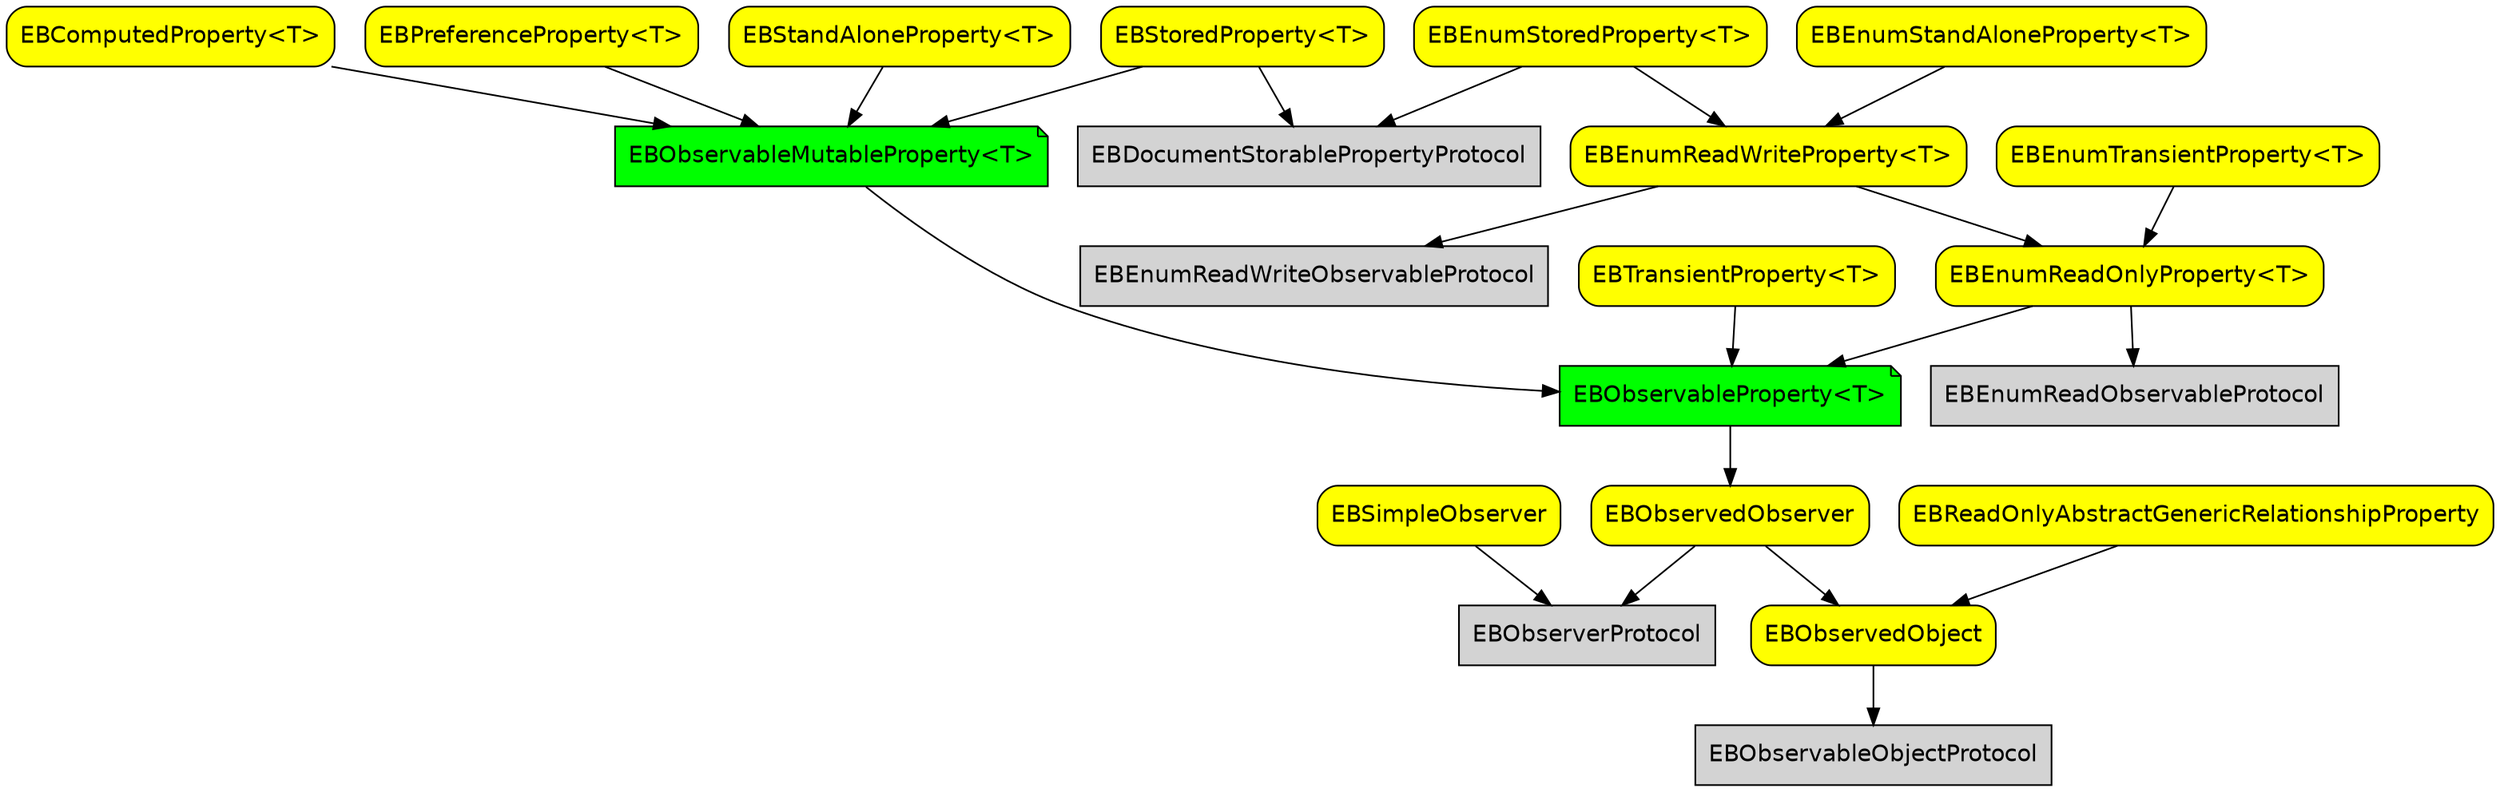 digraph G {

  node [shape=box fontname=helvetica fillcolor=lightgray style=filled] ;

  EBObservableObjectProtocol ;
  EBObserverProtocol ;
  EBDocumentStorablePropertyProtocol ;
  EBEnumReadObservableProtocol;
  EBEnumReadWriteObservableProtocol;

  node [shape=note fontname=helvetica style="filled" fillcolor=green] ;

  "EBObservableMutableProperty<T>" ;
  "EBObservableProperty<T>" ;

  node [shape=box fontname=helvetica style="rounded,filled" fillcolor=yellow] ;

  EBObservedObject -> EBObservableObjectProtocol ;
  EBObservedObserver -> EBObserverProtocol ;
  EBObservedObserver -> EBObservedObject ;
  EBSimpleObserver -> EBObserverProtocol ;

  "EBObservableProperty<T>" -> EBObservedObserver ;
  EBReadOnlyAbstractGenericRelationshipProperty -> EBObservedObject ;
  "EBTransientProperty<T>" -> "EBObservableProperty<T>" ;
  "EBEnumReadOnlyProperty<T>" -> "EBObservableProperty<T>" ;
  "EBEnumReadOnlyProperty<T>" -> EBEnumReadObservableProtocol ;
  "EBObservableMutableProperty<T>" -> "EBObservableProperty<T>" ;
  "EBComputedProperty<T>" -> "EBObservableMutableProperty<T>" ;
  "EBPreferenceProperty<T>" -> "EBObservableMutableProperty<T>" ;
  "EBStandAloneProperty<T>" -> "EBObservableMutableProperty<T>" ;
  "EBStoredProperty<T>" -> "EBObservableMutableProperty<T>" ;
  "EBStoredProperty<T>" -> EBDocumentStorablePropertyProtocol ;
  "EBEnumReadWriteProperty<T>" -> "EBEnumReadOnlyProperty<T>" ;
  "EBEnumReadWriteProperty<T>" -> EBEnumReadWriteObservableProtocol ;
  "EBEnumTransientProperty<T>" -> "EBEnumReadOnlyProperty<T>" ;
  "EBEnumStandAloneProperty<T>" -> "EBEnumReadWriteProperty<T>" ;
  "EBEnumStoredProperty<T>" -> "EBEnumReadWriteProperty<T>" ;
  "EBEnumStoredProperty<T>" -> EBDocumentStorablePropertyProtocol ;
 }
